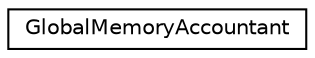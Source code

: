 digraph "Graphical Class Hierarchy"
{
 // LATEX_PDF_SIZE
  edge [fontname="Helvetica",fontsize="10",labelfontname="Helvetica",labelfontsize="10"];
  node [fontname="Helvetica",fontsize="10",shape=record];
  rankdir="LR";
  Node0 [label="GlobalMemoryAccountant",height=0.2,width=0.4,color="black", fillcolor="white", style="filled",URL="$classGlobalMemoryAccountant.html",tooltip=" "];
}
